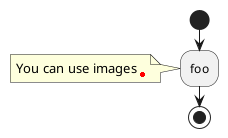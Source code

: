 {
  "sha1": "r0hiczkha1yzk94y0hu64lfzb8gq4zo",
  "insertion": {
    "when": "2024-06-04T17:28:43.191Z",
    "user": "plantuml@gmail.com"
  }
}
@startuml
start
:foo;
note left
 You can use images <img:data:image/png;base64,iVBORw0KGgoAAAANSUhEUgAAAAUAAAAFCAYAAACNbyblAAAAHElEQVQI12P4//8/w38GIAXDIBKE0DHxgljNBAAO9TXL0Y4OHwAAAABJRU5ErkJggg==>
end note
stop
@enduml
